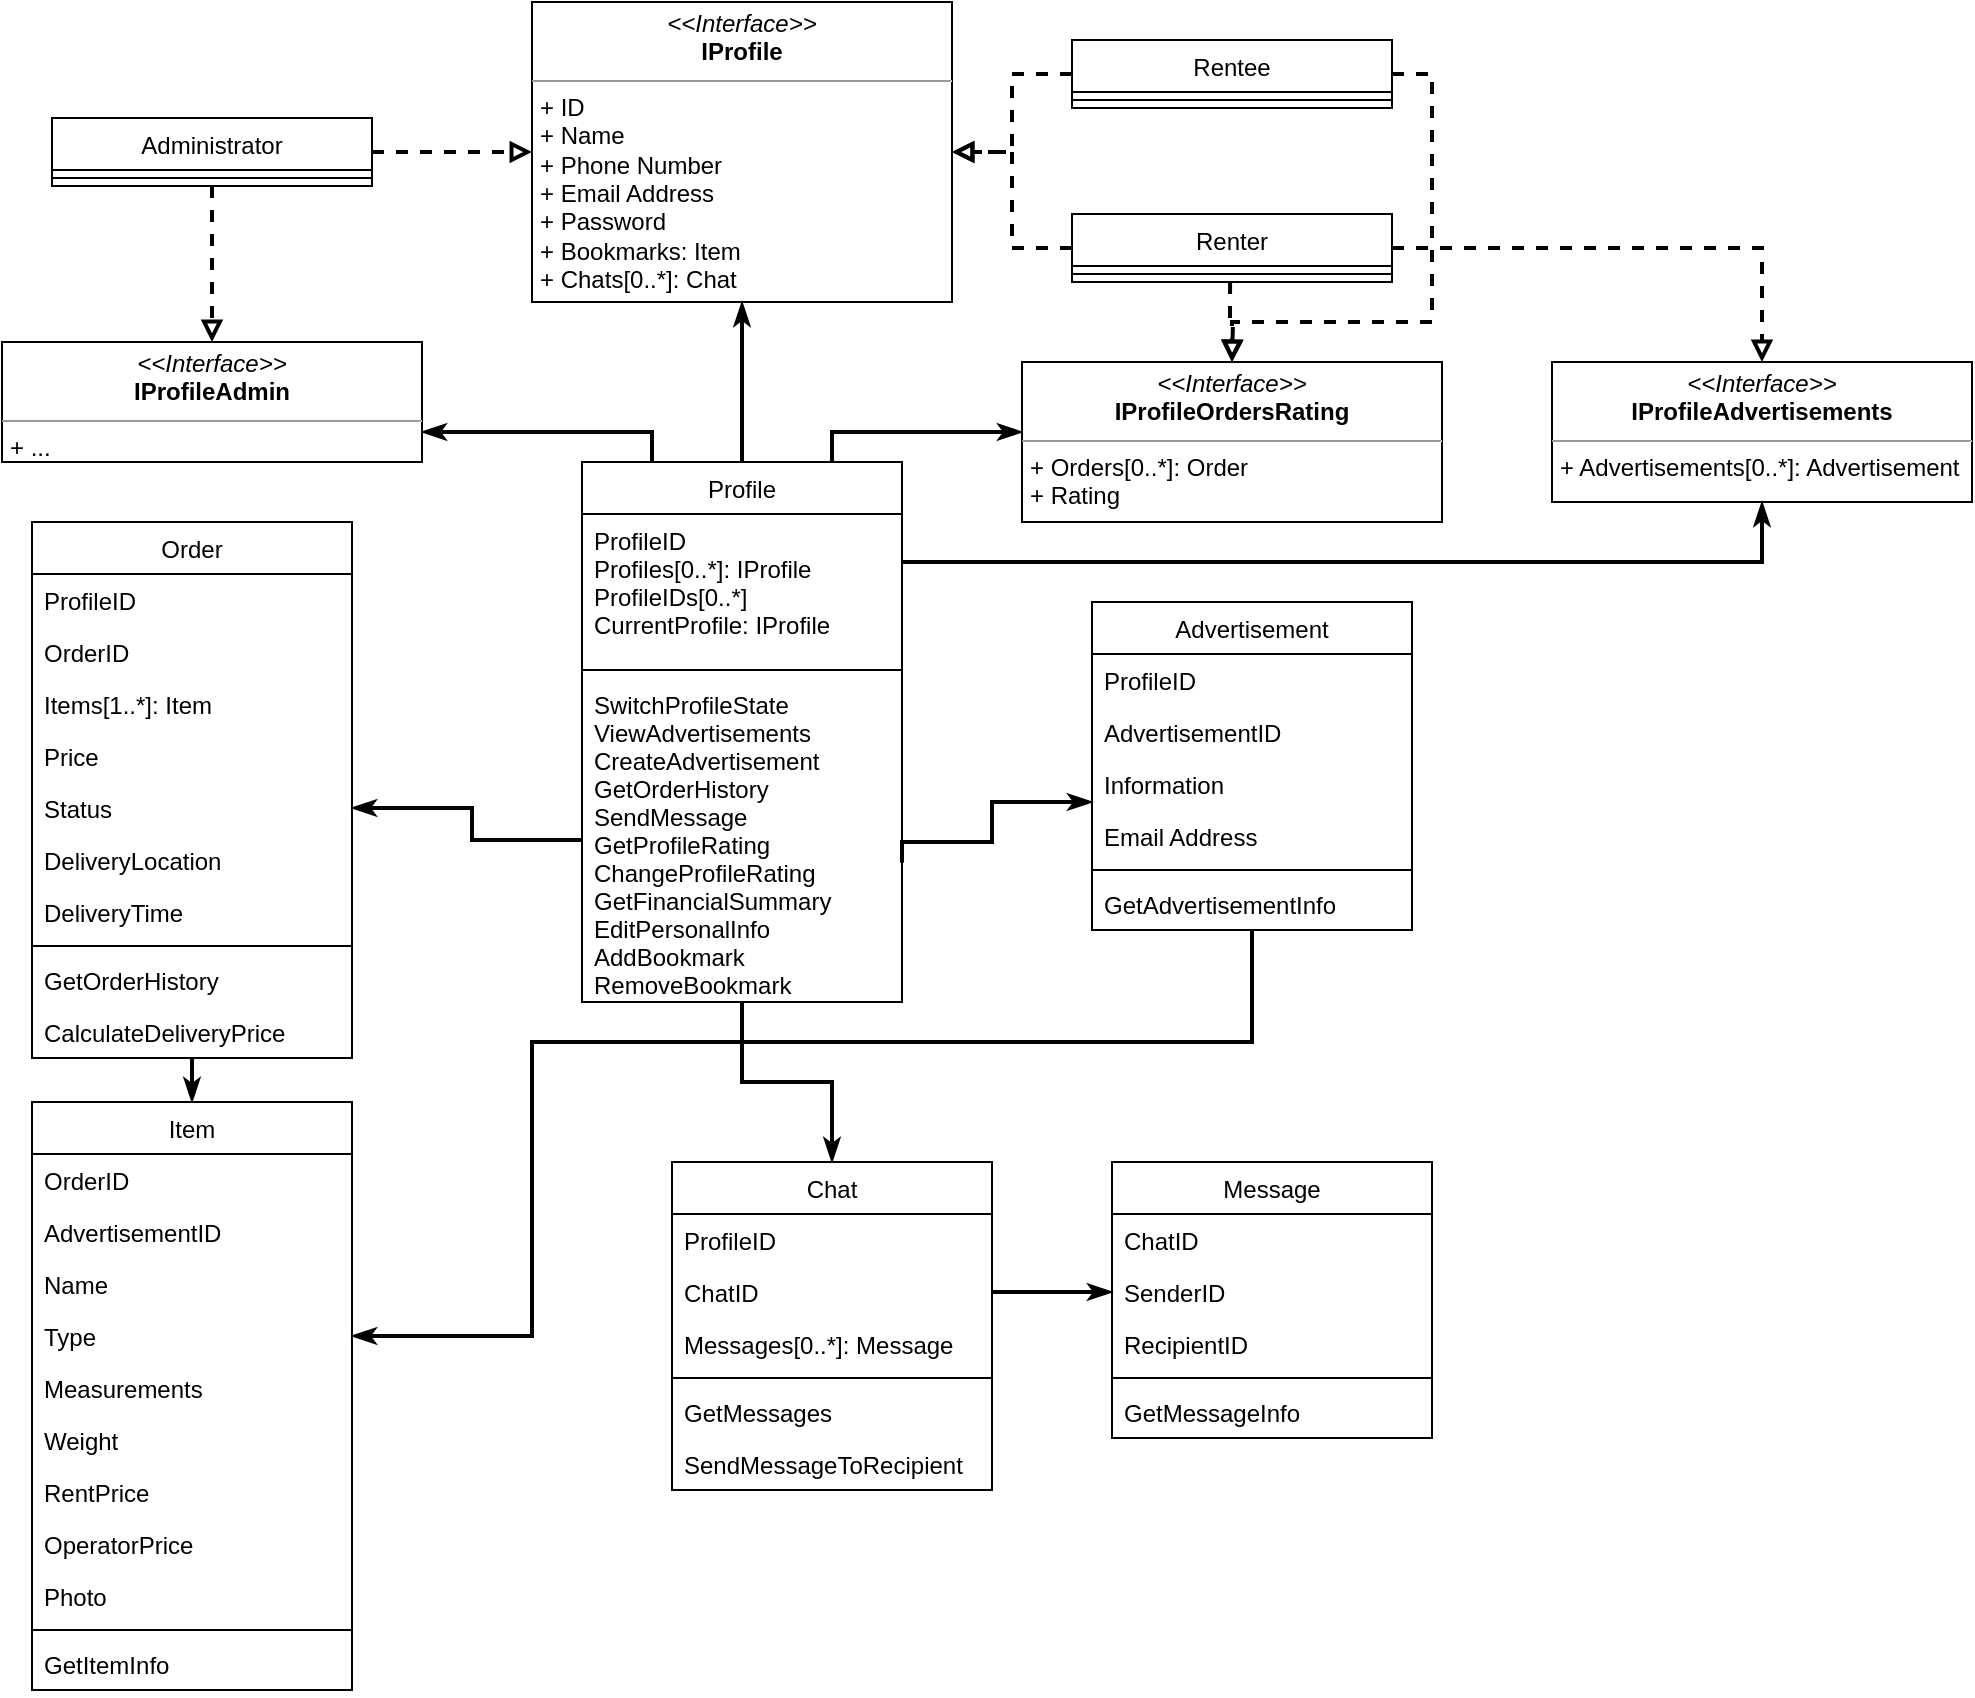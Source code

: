 <mxfile version="14.5.4" type="device"><diagram id="C5RBs43oDa-KdzZeNtuy" name="Page-1"><mxGraphModel dx="1422" dy="794" grid="1" gridSize="10" guides="1" tooltips="1" connect="1" arrows="1" fold="1" page="1" pageScale="1" pageWidth="827" pageHeight="1169" math="0" shadow="0"><root><mxCell id="WIyWlLk6GJQsqaUBKTNV-0"/><mxCell id="WIyWlLk6GJQsqaUBKTNV-1" parent="WIyWlLk6GJQsqaUBKTNV-0"/><mxCell id="zkfFHV4jXpPFQw0GAbJ--0" value="Rentee&#10;" style="swimlane;fontStyle=0;align=center;verticalAlign=top;childLayout=stackLayout;horizontal=1;startSize=26;horizontalStack=0;resizeParent=1;resizeLast=0;collapsible=1;marginBottom=0;rounded=0;shadow=0;strokeWidth=1;" parent="WIyWlLk6GJQsqaUBKTNV-1" vertex="1"><mxGeometry x="580" y="49" width="160" height="34" as="geometry"><mxRectangle x="230" y="140" width="160" height="26" as="alternateBounds"/></mxGeometry></mxCell><mxCell id="zkfFHV4jXpPFQw0GAbJ--4" value="" style="line;html=1;strokeWidth=1;align=left;verticalAlign=middle;spacingTop=-1;spacingLeft=3;spacingRight=3;rotatable=0;labelPosition=right;points=[];portConstraint=eastwest;" parent="zkfFHV4jXpPFQw0GAbJ--0" vertex="1"><mxGeometry y="26" width="160" height="8" as="geometry"/></mxCell><mxCell id="YDNQ46vA5GD8al_0lg8i-0" value="Renter&#10;&#10;" style="swimlane;fontStyle=0;align=center;verticalAlign=top;childLayout=stackLayout;horizontal=1;startSize=26;horizontalStack=0;resizeParent=1;resizeLast=0;collapsible=1;marginBottom=0;rounded=0;shadow=0;strokeWidth=1;" vertex="1" parent="WIyWlLk6GJQsqaUBKTNV-1"><mxGeometry x="580" y="136" width="160" height="34" as="geometry"><mxRectangle x="230" y="140" width="160" height="26" as="alternateBounds"/></mxGeometry></mxCell><mxCell id="YDNQ46vA5GD8al_0lg8i-4" value="" style="line;html=1;strokeWidth=1;align=left;verticalAlign=middle;spacingTop=-1;spacingLeft=3;spacingRight=3;rotatable=0;labelPosition=right;points=[];portConstraint=eastwest;" vertex="1" parent="YDNQ46vA5GD8al_0lg8i-0"><mxGeometry y="26" width="160" height="8" as="geometry"/></mxCell><mxCell id="YDNQ46vA5GD8al_0lg8i-60" style="edgeStyle=orthogonalEdgeStyle;rounded=0;orthogonalLoop=1;jettySize=auto;html=1;endArrow=block;endFill=0;dashed=1;strokeWidth=2;entryX=0;entryY=0.5;entryDx=0;entryDy=0;" edge="1" parent="WIyWlLk6GJQsqaUBKTNV-1" source="YDNQ46vA5GD8al_0lg8i-7" target="YDNQ46vA5GD8al_0lg8i-57"><mxGeometry relative="1" as="geometry"/></mxCell><mxCell id="YDNQ46vA5GD8al_0lg8i-7" value="Administrator" style="swimlane;fontStyle=0;align=center;verticalAlign=top;childLayout=stackLayout;horizontal=1;startSize=26;horizontalStack=0;resizeParent=1;resizeLast=0;collapsible=1;marginBottom=0;rounded=0;shadow=0;strokeWidth=1;" vertex="1" parent="WIyWlLk6GJQsqaUBKTNV-1"><mxGeometry x="70" y="88" width="160" height="34" as="geometry"><mxRectangle x="230" y="140" width="160" height="26" as="alternateBounds"/></mxGeometry></mxCell><mxCell id="YDNQ46vA5GD8al_0lg8i-11" value="" style="line;html=1;strokeWidth=1;align=left;verticalAlign=middle;spacingTop=-1;spacingLeft=3;spacingRight=3;rotatable=0;labelPosition=right;points=[];portConstraint=eastwest;" vertex="1" parent="YDNQ46vA5GD8al_0lg8i-7"><mxGeometry y="26" width="160" height="8" as="geometry"/></mxCell><mxCell id="YDNQ46vA5GD8al_0lg8i-72" style="edgeStyle=orthogonalEdgeStyle;rounded=0;orthogonalLoop=1;jettySize=auto;html=1;entryX=0.5;entryY=0;entryDx=0;entryDy=0;endArrow=classicThin;endFill=1;strokeWidth=2;" edge="1" parent="WIyWlLk6GJQsqaUBKTNV-1" source="YDNQ46vA5GD8al_0lg8i-13" target="YDNQ46vA5GD8al_0lg8i-25"><mxGeometry relative="1" as="geometry"/></mxCell><mxCell id="YDNQ46vA5GD8al_0lg8i-13" value="Order" style="swimlane;fontStyle=0;align=center;verticalAlign=top;childLayout=stackLayout;horizontal=1;startSize=26;horizontalStack=0;resizeParent=1;resizeLast=0;collapsible=1;marginBottom=0;rounded=0;shadow=0;strokeWidth=1;" vertex="1" parent="WIyWlLk6GJQsqaUBKTNV-1"><mxGeometry x="60" y="290" width="160" height="268" as="geometry"><mxRectangle x="230" y="140" width="160" height="26" as="alternateBounds"/></mxGeometry></mxCell><mxCell id="YDNQ46vA5GD8al_0lg8i-14" value="ProfileID" style="text;align=left;verticalAlign=top;spacingLeft=4;spacingRight=4;overflow=hidden;rotatable=0;points=[[0,0.5],[1,0.5]];portConstraint=eastwest;" vertex="1" parent="YDNQ46vA5GD8al_0lg8i-13"><mxGeometry y="26" width="160" height="26" as="geometry"/></mxCell><mxCell id="YDNQ46vA5GD8al_0lg8i-78" value="OrderID" style="text;align=left;verticalAlign=top;spacingLeft=4;spacingRight=4;overflow=hidden;rotatable=0;points=[[0,0.5],[1,0.5]];portConstraint=eastwest;" vertex="1" parent="YDNQ46vA5GD8al_0lg8i-13"><mxGeometry y="52" width="160" height="26" as="geometry"/></mxCell><mxCell id="YDNQ46vA5GD8al_0lg8i-15" value="Items[1..*]: Item" style="text;align=left;verticalAlign=top;spacingLeft=4;spacingRight=4;overflow=hidden;rotatable=0;points=[[0,0.5],[1,0.5]];portConstraint=eastwest;rounded=0;shadow=0;html=0;" vertex="1" parent="YDNQ46vA5GD8al_0lg8i-13"><mxGeometry y="78" width="160" height="26" as="geometry"/></mxCell><mxCell id="YDNQ46vA5GD8al_0lg8i-16" value="Price" style="text;align=left;verticalAlign=top;spacingLeft=4;spacingRight=4;overflow=hidden;rotatable=0;points=[[0,0.5],[1,0.5]];portConstraint=eastwest;rounded=0;shadow=0;html=0;" vertex="1" parent="YDNQ46vA5GD8al_0lg8i-13"><mxGeometry y="104" width="160" height="26" as="geometry"/></mxCell><mxCell id="YDNQ46vA5GD8al_0lg8i-64" value="Status" style="text;align=left;verticalAlign=top;spacingLeft=4;spacingRight=4;overflow=hidden;rotatable=0;points=[[0,0.5],[1,0.5]];portConstraint=eastwest;rounded=0;shadow=0;html=0;" vertex="1" parent="YDNQ46vA5GD8al_0lg8i-13"><mxGeometry y="130" width="160" height="26" as="geometry"/></mxCell><mxCell id="YDNQ46vA5GD8al_0lg8i-65" value="DeliveryLocation" style="text;align=left;verticalAlign=top;spacingLeft=4;spacingRight=4;overflow=hidden;rotatable=0;points=[[0,0.5],[1,0.5]];portConstraint=eastwest;rounded=0;shadow=0;html=0;" vertex="1" parent="YDNQ46vA5GD8al_0lg8i-13"><mxGeometry y="156" width="160" height="26" as="geometry"/></mxCell><mxCell id="YDNQ46vA5GD8al_0lg8i-66" value="DeliveryTime" style="text;align=left;verticalAlign=top;spacingLeft=4;spacingRight=4;overflow=hidden;rotatable=0;points=[[0,0.5],[1,0.5]];portConstraint=eastwest;rounded=0;shadow=0;html=0;" vertex="1" parent="YDNQ46vA5GD8al_0lg8i-13"><mxGeometry y="182" width="160" height="26" as="geometry"/></mxCell><mxCell id="YDNQ46vA5GD8al_0lg8i-17" value="" style="line;html=1;strokeWidth=1;align=left;verticalAlign=middle;spacingTop=-1;spacingLeft=3;spacingRight=3;rotatable=0;labelPosition=right;points=[];portConstraint=eastwest;" vertex="1" parent="YDNQ46vA5GD8al_0lg8i-13"><mxGeometry y="208" width="160" height="8" as="geometry"/></mxCell><mxCell id="YDNQ46vA5GD8al_0lg8i-18" value="GetOrderHistory&#10;" style="text;align=left;verticalAlign=top;spacingLeft=4;spacingRight=4;overflow=hidden;rotatable=0;points=[[0,0.5],[1,0.5]];portConstraint=eastwest;" vertex="1" parent="YDNQ46vA5GD8al_0lg8i-13"><mxGeometry y="216" width="160" height="26" as="geometry"/></mxCell><mxCell id="YDNQ46vA5GD8al_0lg8i-75" value="CalculateDeliveryPrice" style="text;align=left;verticalAlign=top;spacingLeft=4;spacingRight=4;overflow=hidden;rotatable=0;points=[[0,0.5],[1,0.5]];portConstraint=eastwest;" vertex="1" parent="YDNQ46vA5GD8al_0lg8i-13"><mxGeometry y="242" width="160" height="26" as="geometry"/></mxCell><mxCell id="YDNQ46vA5GD8al_0lg8i-63" style="edgeStyle=orthogonalEdgeStyle;rounded=0;orthogonalLoop=1;jettySize=auto;html=1;endArrow=classicThin;endFill=1;strokeWidth=2;entryX=0.5;entryY=1;entryDx=0;entryDy=0;" edge="1" parent="WIyWlLk6GJQsqaUBKTNV-1" source="YDNQ46vA5GD8al_0lg8i-19" target="YDNQ46vA5GD8al_0lg8i-57"><mxGeometry relative="1" as="geometry"><Array as="points"><mxPoint x="415" y="250"/><mxPoint x="415" y="250"/></Array></mxGeometry></mxCell><mxCell id="YDNQ46vA5GD8al_0lg8i-77" style="edgeStyle=orthogonalEdgeStyle;rounded=0;orthogonalLoop=1;jettySize=auto;html=1;entryX=0.5;entryY=0;entryDx=0;entryDy=0;endArrow=classicThin;endFill=1;strokeWidth=2;" edge="1" parent="WIyWlLk6GJQsqaUBKTNV-1" source="YDNQ46vA5GD8al_0lg8i-19" target="YDNQ46vA5GD8al_0lg8i-37"><mxGeometry relative="1" as="geometry"><Array as="points"><mxPoint x="415" y="570"/><mxPoint x="460" y="570"/></Array></mxGeometry></mxCell><mxCell id="YDNQ46vA5GD8al_0lg8i-86" style="edgeStyle=orthogonalEdgeStyle;rounded=0;orthogonalLoop=1;jettySize=auto;html=1;endArrow=classicThin;endFill=1;strokeWidth=2;entryX=1;entryY=0.75;entryDx=0;entryDy=0;" edge="1" parent="WIyWlLk6GJQsqaUBKTNV-1" source="YDNQ46vA5GD8al_0lg8i-19" target="YDNQ46vA5GD8al_0lg8i-84"><mxGeometry relative="1" as="geometry"><mxPoint x="260" y="250" as="targetPoint"/><Array as="points"><mxPoint x="370" y="245"/></Array></mxGeometry></mxCell><mxCell id="YDNQ46vA5GD8al_0lg8i-94" style="edgeStyle=orthogonalEdgeStyle;rounded=0;orthogonalLoop=1;jettySize=auto;html=1;endArrow=classicThin;endFill=1;strokeWidth=2;" edge="1" parent="WIyWlLk6GJQsqaUBKTNV-1" source="YDNQ46vA5GD8al_0lg8i-19" target="YDNQ46vA5GD8al_0lg8i-89"><mxGeometry relative="1" as="geometry"><Array as="points"><mxPoint x="460" y="245"/></Array></mxGeometry></mxCell><mxCell id="YDNQ46vA5GD8al_0lg8i-19" value="Profile" style="swimlane;fontStyle=0;align=center;verticalAlign=top;childLayout=stackLayout;horizontal=1;startSize=26;horizontalStack=0;resizeParent=1;resizeLast=0;collapsible=1;marginBottom=0;rounded=0;shadow=0;strokeWidth=1;" vertex="1" parent="WIyWlLk6GJQsqaUBKTNV-1"><mxGeometry x="335" y="260" width="160" height="270" as="geometry"><mxRectangle x="230" y="140" width="160" height="26" as="alternateBounds"/></mxGeometry></mxCell><mxCell id="YDNQ46vA5GD8al_0lg8i-20" value="ProfileID&#10;Profiles[0..*]: IProfile&#10;ProfileIDs[0..*]&#10;CurrentProfile: IProfile" style="text;align=left;verticalAlign=top;spacingLeft=4;spacingRight=4;overflow=hidden;rotatable=0;points=[[0,0.5],[1,0.5]];portConstraint=eastwest;" vertex="1" parent="YDNQ46vA5GD8al_0lg8i-19"><mxGeometry y="26" width="160" height="74" as="geometry"/></mxCell><mxCell id="YDNQ46vA5GD8al_0lg8i-23" value="" style="line;html=1;strokeWidth=1;align=left;verticalAlign=middle;spacingTop=-1;spacingLeft=3;spacingRight=3;rotatable=0;labelPosition=right;points=[];portConstraint=eastwest;" vertex="1" parent="YDNQ46vA5GD8al_0lg8i-19"><mxGeometry y="100" width="160" height="8" as="geometry"/></mxCell><mxCell id="YDNQ46vA5GD8al_0lg8i-24" value="SwitchProfileState&#10;ViewAdvertisements&#10;CreateAdvertisement&#10;GetOrderHistory&#10;SendMessage&#10;GetProfileRating&#10;ChangeProfileRating&#10;GetFinancialSummary&#10;EditPersonalInfo&#10;AddBookmark&#10;RemoveBookmark" style="text;align=left;verticalAlign=top;spacingLeft=4;spacingRight=4;overflow=hidden;rotatable=0;points=[[0,0.5],[1,0.5]];portConstraint=eastwest;" vertex="1" parent="YDNQ46vA5GD8al_0lg8i-19"><mxGeometry y="108" width="160" height="162" as="geometry"/></mxCell><mxCell id="YDNQ46vA5GD8al_0lg8i-25" value="Item" style="swimlane;fontStyle=0;align=center;verticalAlign=top;childLayout=stackLayout;horizontal=1;startSize=26;horizontalStack=0;resizeParent=1;resizeLast=0;collapsible=1;marginBottom=0;rounded=0;shadow=0;strokeWidth=1;" vertex="1" parent="WIyWlLk6GJQsqaUBKTNV-1"><mxGeometry x="60" y="580" width="160" height="294" as="geometry"><mxRectangle x="230" y="140" width="160" height="26" as="alternateBounds"/></mxGeometry></mxCell><mxCell id="YDNQ46vA5GD8al_0lg8i-26" value="OrderID" style="text;align=left;verticalAlign=top;spacingLeft=4;spacingRight=4;overflow=hidden;rotatable=0;points=[[0,0.5],[1,0.5]];portConstraint=eastwest;" vertex="1" parent="YDNQ46vA5GD8al_0lg8i-25"><mxGeometry y="26" width="160" height="26" as="geometry"/></mxCell><mxCell id="YDNQ46vA5GD8al_0lg8i-80" value="AdvertisementID" style="text;align=left;verticalAlign=top;spacingLeft=4;spacingRight=4;overflow=hidden;rotatable=0;points=[[0,0.5],[1,0.5]];portConstraint=eastwest;" vertex="1" parent="YDNQ46vA5GD8al_0lg8i-25"><mxGeometry y="52" width="160" height="26" as="geometry"/></mxCell><mxCell id="YDNQ46vA5GD8al_0lg8i-71" value="Name" style="text;align=left;verticalAlign=top;spacingLeft=4;spacingRight=4;overflow=hidden;rotatable=0;points=[[0,0.5],[1,0.5]];portConstraint=eastwest;" vertex="1" parent="YDNQ46vA5GD8al_0lg8i-25"><mxGeometry y="78" width="160" height="26" as="geometry"/></mxCell><mxCell id="YDNQ46vA5GD8al_0lg8i-27" value="Type" style="text;align=left;verticalAlign=top;spacingLeft=4;spacingRight=4;overflow=hidden;rotatable=0;points=[[0,0.5],[1,0.5]];portConstraint=eastwest;rounded=0;shadow=0;html=0;" vertex="1" parent="YDNQ46vA5GD8al_0lg8i-25"><mxGeometry y="104" width="160" height="26" as="geometry"/></mxCell><mxCell id="YDNQ46vA5GD8al_0lg8i-73" value="Measurements" style="text;align=left;verticalAlign=top;spacingLeft=4;spacingRight=4;overflow=hidden;rotatable=0;points=[[0,0.5],[1,0.5]];portConstraint=eastwest;rounded=0;shadow=0;html=0;" vertex="1" parent="YDNQ46vA5GD8al_0lg8i-25"><mxGeometry y="130" width="160" height="26" as="geometry"/></mxCell><mxCell id="YDNQ46vA5GD8al_0lg8i-74" value="Weight" style="text;align=left;verticalAlign=top;spacingLeft=4;spacingRight=4;overflow=hidden;rotatable=0;points=[[0,0.5],[1,0.5]];portConstraint=eastwest;rounded=0;shadow=0;html=0;" vertex="1" parent="YDNQ46vA5GD8al_0lg8i-25"><mxGeometry y="156" width="160" height="26" as="geometry"/></mxCell><mxCell id="YDNQ46vA5GD8al_0lg8i-28" value="RentPrice" style="text;align=left;verticalAlign=top;spacingLeft=4;spacingRight=4;overflow=hidden;rotatable=0;points=[[0,0.5],[1,0.5]];portConstraint=eastwest;rounded=0;shadow=0;html=0;" vertex="1" parent="YDNQ46vA5GD8al_0lg8i-25"><mxGeometry y="182" width="160" height="26" as="geometry"/></mxCell><mxCell id="YDNQ46vA5GD8al_0lg8i-69" value="OperatorPrice" style="text;align=left;verticalAlign=top;spacingLeft=4;spacingRight=4;overflow=hidden;rotatable=0;points=[[0,0.5],[1,0.5]];portConstraint=eastwest;rounded=0;shadow=0;html=0;" vertex="1" parent="YDNQ46vA5GD8al_0lg8i-25"><mxGeometry y="208" width="160" height="26" as="geometry"/></mxCell><mxCell id="YDNQ46vA5GD8al_0lg8i-70" value="Photo&#10;" style="text;align=left;verticalAlign=top;spacingLeft=4;spacingRight=4;overflow=hidden;rotatable=0;points=[[0,0.5],[1,0.5]];portConstraint=eastwest;rounded=0;shadow=0;html=0;" vertex="1" parent="YDNQ46vA5GD8al_0lg8i-25"><mxGeometry y="234" width="160" height="26" as="geometry"/></mxCell><mxCell id="YDNQ46vA5GD8al_0lg8i-29" value="" style="line;html=1;strokeWidth=1;align=left;verticalAlign=middle;spacingTop=-1;spacingLeft=3;spacingRight=3;rotatable=0;labelPosition=right;points=[];portConstraint=eastwest;" vertex="1" parent="YDNQ46vA5GD8al_0lg8i-25"><mxGeometry y="260" width="160" height="8" as="geometry"/></mxCell><mxCell id="YDNQ46vA5GD8al_0lg8i-30" value="GetItemInfo" style="text;align=left;verticalAlign=top;spacingLeft=4;spacingRight=4;overflow=hidden;rotatable=0;points=[[0,0.5],[1,0.5]];portConstraint=eastwest;" vertex="1" parent="YDNQ46vA5GD8al_0lg8i-25"><mxGeometry y="268" width="160" height="26" as="geometry"/></mxCell><mxCell id="YDNQ46vA5GD8al_0lg8i-82" style="edgeStyle=orthogonalEdgeStyle;rounded=0;orthogonalLoop=1;jettySize=auto;html=1;entryX=1;entryY=0.5;entryDx=0;entryDy=0;endArrow=classicThin;endFill=1;strokeWidth=2;" edge="1" parent="WIyWlLk6GJQsqaUBKTNV-1" source="YDNQ46vA5GD8al_0lg8i-31" target="YDNQ46vA5GD8al_0lg8i-27"><mxGeometry relative="1" as="geometry"><Array as="points"><mxPoint x="670" y="550"/><mxPoint x="310" y="550"/><mxPoint x="310" y="697"/></Array></mxGeometry></mxCell><mxCell id="YDNQ46vA5GD8al_0lg8i-31" value="Advertisement" style="swimlane;fontStyle=0;align=center;verticalAlign=top;childLayout=stackLayout;horizontal=1;startSize=26;horizontalStack=0;resizeParent=1;resizeLast=0;collapsible=1;marginBottom=0;rounded=0;shadow=0;strokeWidth=1;" vertex="1" parent="WIyWlLk6GJQsqaUBKTNV-1"><mxGeometry x="590" y="330" width="160" height="164" as="geometry"><mxRectangle x="230" y="140" width="160" height="26" as="alternateBounds"/></mxGeometry></mxCell><mxCell id="YDNQ46vA5GD8al_0lg8i-32" value="ProfileID" style="text;align=left;verticalAlign=top;spacingLeft=4;spacingRight=4;overflow=hidden;rotatable=0;points=[[0,0.5],[1,0.5]];portConstraint=eastwest;" vertex="1" parent="YDNQ46vA5GD8al_0lg8i-31"><mxGeometry y="26" width="160" height="26" as="geometry"/></mxCell><mxCell id="YDNQ46vA5GD8al_0lg8i-81" value="AdvertisementID" style="text;align=left;verticalAlign=top;spacingLeft=4;spacingRight=4;overflow=hidden;rotatable=0;points=[[0,0.5],[1,0.5]];portConstraint=eastwest;" vertex="1" parent="YDNQ46vA5GD8al_0lg8i-31"><mxGeometry y="52" width="160" height="26" as="geometry"/></mxCell><mxCell id="YDNQ46vA5GD8al_0lg8i-33" value="Information&#10;" style="text;align=left;verticalAlign=top;spacingLeft=4;spacingRight=4;overflow=hidden;rotatable=0;points=[[0,0.5],[1,0.5]];portConstraint=eastwest;rounded=0;shadow=0;html=0;" vertex="1" parent="YDNQ46vA5GD8al_0lg8i-31"><mxGeometry y="78" width="160" height="26" as="geometry"/></mxCell><mxCell id="YDNQ46vA5GD8al_0lg8i-34" value="Email Address" style="text;align=left;verticalAlign=top;spacingLeft=4;spacingRight=4;overflow=hidden;rotatable=0;points=[[0,0.5],[1,0.5]];portConstraint=eastwest;rounded=0;shadow=0;html=0;" vertex="1" parent="YDNQ46vA5GD8al_0lg8i-31"><mxGeometry y="104" width="160" height="26" as="geometry"/></mxCell><mxCell id="YDNQ46vA5GD8al_0lg8i-35" value="" style="line;html=1;strokeWidth=1;align=left;verticalAlign=middle;spacingTop=-1;spacingLeft=3;spacingRight=3;rotatable=0;labelPosition=right;points=[];portConstraint=eastwest;" vertex="1" parent="YDNQ46vA5GD8al_0lg8i-31"><mxGeometry y="130" width="160" height="8" as="geometry"/></mxCell><mxCell id="YDNQ46vA5GD8al_0lg8i-36" value="GetAdvertisementInfo" style="text;align=left;verticalAlign=top;spacingLeft=4;spacingRight=4;overflow=hidden;rotatable=0;points=[[0,0.5],[1,0.5]];portConstraint=eastwest;" vertex="1" parent="YDNQ46vA5GD8al_0lg8i-31"><mxGeometry y="138" width="160" height="26" as="geometry"/></mxCell><mxCell id="YDNQ46vA5GD8al_0lg8i-37" value="Chat" style="swimlane;fontStyle=0;align=center;verticalAlign=top;childLayout=stackLayout;horizontal=1;startSize=26;horizontalStack=0;resizeParent=1;resizeLast=0;collapsible=1;marginBottom=0;rounded=0;shadow=0;strokeWidth=1;" vertex="1" parent="WIyWlLk6GJQsqaUBKTNV-1"><mxGeometry x="380" y="610" width="160" height="164" as="geometry"><mxRectangle x="230" y="140" width="160" height="26" as="alternateBounds"/></mxGeometry></mxCell><mxCell id="YDNQ46vA5GD8al_0lg8i-38" value="ProfileID" style="text;align=left;verticalAlign=top;spacingLeft=4;spacingRight=4;overflow=hidden;rotatable=0;points=[[0,0.5],[1,0.5]];portConstraint=eastwest;" vertex="1" parent="YDNQ46vA5GD8al_0lg8i-37"><mxGeometry y="26" width="160" height="26" as="geometry"/></mxCell><mxCell id="YDNQ46vA5GD8al_0lg8i-39" value="ChatID" style="text;align=left;verticalAlign=top;spacingLeft=4;spacingRight=4;overflow=hidden;rotatable=0;points=[[0,0.5],[1,0.5]];portConstraint=eastwest;rounded=0;shadow=0;html=0;" vertex="1" parent="YDNQ46vA5GD8al_0lg8i-37"><mxGeometry y="52" width="160" height="26" as="geometry"/></mxCell><mxCell id="YDNQ46vA5GD8al_0lg8i-40" value="Messages[0..*]: Message" style="text;align=left;verticalAlign=top;spacingLeft=4;spacingRight=4;overflow=hidden;rotatable=0;points=[[0,0.5],[1,0.5]];portConstraint=eastwest;rounded=0;shadow=0;html=0;" vertex="1" parent="YDNQ46vA5GD8al_0lg8i-37"><mxGeometry y="78" width="160" height="26" as="geometry"/></mxCell><mxCell id="YDNQ46vA5GD8al_0lg8i-41" value="" style="line;html=1;strokeWidth=1;align=left;verticalAlign=middle;spacingTop=-1;spacingLeft=3;spacingRight=3;rotatable=0;labelPosition=right;points=[];portConstraint=eastwest;" vertex="1" parent="YDNQ46vA5GD8al_0lg8i-37"><mxGeometry y="104" width="160" height="8" as="geometry"/></mxCell><mxCell id="YDNQ46vA5GD8al_0lg8i-42" value="GetMessages&#10;" style="text;align=left;verticalAlign=top;spacingLeft=4;spacingRight=4;overflow=hidden;rotatable=0;points=[[0,0.5],[1,0.5]];portConstraint=eastwest;" vertex="1" parent="YDNQ46vA5GD8al_0lg8i-37"><mxGeometry y="112" width="160" height="26" as="geometry"/></mxCell><mxCell id="YDNQ46vA5GD8al_0lg8i-76" value="SendMessageToRecipient" style="text;align=left;verticalAlign=top;spacingLeft=4;spacingRight=4;overflow=hidden;rotatable=0;points=[[0,0.5],[1,0.5]];portConstraint=eastwest;" vertex="1" parent="YDNQ46vA5GD8al_0lg8i-37"><mxGeometry y="138" width="160" height="26" as="geometry"/></mxCell><mxCell id="YDNQ46vA5GD8al_0lg8i-43" value="Message" style="swimlane;fontStyle=0;align=center;verticalAlign=top;childLayout=stackLayout;horizontal=1;startSize=26;horizontalStack=0;resizeParent=1;resizeLast=0;collapsible=1;marginBottom=0;rounded=0;shadow=0;strokeWidth=1;" vertex="1" parent="WIyWlLk6GJQsqaUBKTNV-1"><mxGeometry x="600" y="610" width="160" height="138" as="geometry"><mxRectangle x="230" y="140" width="160" height="26" as="alternateBounds"/></mxGeometry></mxCell><mxCell id="YDNQ46vA5GD8al_0lg8i-44" value="ChatID" style="text;align=left;verticalAlign=top;spacingLeft=4;spacingRight=4;overflow=hidden;rotatable=0;points=[[0,0.5],[1,0.5]];portConstraint=eastwest;" vertex="1" parent="YDNQ46vA5GD8al_0lg8i-43"><mxGeometry y="26" width="160" height="26" as="geometry"/></mxCell><mxCell id="YDNQ46vA5GD8al_0lg8i-45" value="SenderID" style="text;align=left;verticalAlign=top;spacingLeft=4;spacingRight=4;overflow=hidden;rotatable=0;points=[[0,0.5],[1,0.5]];portConstraint=eastwest;rounded=0;shadow=0;html=0;" vertex="1" parent="YDNQ46vA5GD8al_0lg8i-43"><mxGeometry y="52" width="160" height="26" as="geometry"/></mxCell><mxCell id="YDNQ46vA5GD8al_0lg8i-46" value="RecipientID" style="text;align=left;verticalAlign=top;spacingLeft=4;spacingRight=4;overflow=hidden;rotatable=0;points=[[0,0.5],[1,0.5]];portConstraint=eastwest;rounded=0;shadow=0;html=0;" vertex="1" parent="YDNQ46vA5GD8al_0lg8i-43"><mxGeometry y="78" width="160" height="26" as="geometry"/></mxCell><mxCell id="YDNQ46vA5GD8al_0lg8i-47" value="" style="line;html=1;strokeWidth=1;align=left;verticalAlign=middle;spacingTop=-1;spacingLeft=3;spacingRight=3;rotatable=0;labelPosition=right;points=[];portConstraint=eastwest;" vertex="1" parent="YDNQ46vA5GD8al_0lg8i-43"><mxGeometry y="104" width="160" height="8" as="geometry"/></mxCell><mxCell id="YDNQ46vA5GD8al_0lg8i-48" value="GetMessageInfo" style="text;align=left;verticalAlign=top;spacingLeft=4;spacingRight=4;overflow=hidden;rotatable=0;points=[[0,0.5],[1,0.5]];portConstraint=eastwest;" vertex="1" parent="YDNQ46vA5GD8al_0lg8i-43"><mxGeometry y="112" width="160" height="26" as="geometry"/></mxCell><mxCell id="YDNQ46vA5GD8al_0lg8i-57" value="&lt;p style=&quot;margin: 0px ; margin-top: 4px ; text-align: center&quot;&gt;&lt;i&gt;&amp;lt;&amp;lt;Interface&amp;gt;&amp;gt;&lt;/i&gt;&lt;br&gt;&lt;b&gt;IProfile&lt;/b&gt;&lt;/p&gt;&lt;hr size=&quot;1&quot;&gt;&lt;p style=&quot;margin: 0px ; margin-left: 4px&quot;&gt;+ ID&lt;/p&gt;&lt;p style=&quot;margin: 0px ; margin-left: 4px&quot;&gt;+ Name&lt;/p&gt;&lt;p style=&quot;margin: 0px ; margin-left: 4px&quot;&gt;+ Phone Number&lt;/p&gt;&lt;p style=&quot;margin: 0px ; margin-left: 4px&quot;&gt;+ Email Address&lt;/p&gt;&lt;p style=&quot;margin: 0px ; margin-left: 4px&quot;&gt;+ Password&lt;/p&gt;&lt;p style=&quot;margin: 0px ; margin-left: 4px&quot;&gt;+ Bookmarks: Item&lt;/p&gt;&lt;p style=&quot;margin: 0px ; margin-left: 4px&quot;&gt;+ Chats[0..*]: Chat&lt;/p&gt;" style="verticalAlign=top;align=left;overflow=fill;fontSize=12;fontFamily=Helvetica;html=1;" vertex="1" parent="WIyWlLk6GJQsqaUBKTNV-1"><mxGeometry x="310" y="30" width="210" height="150" as="geometry"/></mxCell><mxCell id="YDNQ46vA5GD8al_0lg8i-61" style="edgeStyle=orthogonalEdgeStyle;rounded=0;orthogonalLoop=1;jettySize=auto;html=1;endArrow=block;endFill=0;dashed=1;strokeWidth=2;exitX=0;exitY=0.5;exitDx=0;exitDy=0;" edge="1" parent="WIyWlLk6GJQsqaUBKTNV-1" source="zkfFHV4jXpPFQw0GAbJ--0" target="YDNQ46vA5GD8al_0lg8i-57"><mxGeometry relative="1" as="geometry"><mxPoint x="400" y="190" as="sourcePoint"/><mxPoint x="459" y="70" as="targetPoint"/></mxGeometry></mxCell><mxCell id="YDNQ46vA5GD8al_0lg8i-62" style="edgeStyle=orthogonalEdgeStyle;rounded=0;orthogonalLoop=1;jettySize=auto;html=1;endArrow=block;endFill=0;dashed=1;strokeWidth=2;entryX=1;entryY=0.5;entryDx=0;entryDy=0;exitX=0;exitY=0.5;exitDx=0;exitDy=0;" edge="1" parent="WIyWlLk6GJQsqaUBKTNV-1" source="YDNQ46vA5GD8al_0lg8i-0" target="YDNQ46vA5GD8al_0lg8i-57"><mxGeometry relative="1" as="geometry"><mxPoint x="580" y="175" as="sourcePoint"/><mxPoint x="600" y="38" as="targetPoint"/></mxGeometry></mxCell><mxCell id="YDNQ46vA5GD8al_0lg8i-67" style="edgeStyle=orthogonalEdgeStyle;rounded=0;orthogonalLoop=1;jettySize=auto;html=1;endArrow=classicThin;endFill=1;strokeWidth=2;entryX=1;entryY=0.5;entryDx=0;entryDy=0;" edge="1" parent="WIyWlLk6GJQsqaUBKTNV-1" target="YDNQ46vA5GD8al_0lg8i-64"><mxGeometry relative="1" as="geometry"><mxPoint x="335" y="449" as="sourcePoint"/><mxPoint x="320" y="170" as="targetPoint"/><Array as="points"><mxPoint x="280" y="449"/><mxPoint x="280" y="433"/></Array></mxGeometry></mxCell><mxCell id="YDNQ46vA5GD8al_0lg8i-68" style="edgeStyle=orthogonalEdgeStyle;rounded=0;orthogonalLoop=1;jettySize=auto;html=1;endArrow=classicThin;endFill=1;strokeWidth=2;exitX=1;exitY=0.57;exitDx=0;exitDy=0;exitPerimeter=0;" edge="1" parent="WIyWlLk6GJQsqaUBKTNV-1" source="YDNQ46vA5GD8al_0lg8i-24"><mxGeometry relative="1" as="geometry"><mxPoint x="500" y="450" as="sourcePoint"/><mxPoint x="590" y="430" as="targetPoint"/><Array as="points"><mxPoint x="495" y="450"/><mxPoint x="540" y="450"/><mxPoint x="540" y="430"/></Array></mxGeometry></mxCell><mxCell id="YDNQ46vA5GD8al_0lg8i-79" style="edgeStyle=orthogonalEdgeStyle;rounded=0;orthogonalLoop=1;jettySize=auto;html=1;entryX=0;entryY=0.5;entryDx=0;entryDy=0;endArrow=classicThin;endFill=1;strokeWidth=2;" edge="1" parent="WIyWlLk6GJQsqaUBKTNV-1" source="YDNQ46vA5GD8al_0lg8i-39" target="YDNQ46vA5GD8al_0lg8i-45"><mxGeometry relative="1" as="geometry"/></mxCell><mxCell id="YDNQ46vA5GD8al_0lg8i-84" value="&lt;p style=&quot;margin: 0px ; margin-top: 4px ; text-align: center&quot;&gt;&lt;i&gt;&amp;lt;&amp;lt;Interface&amp;gt;&amp;gt;&lt;/i&gt;&lt;br&gt;&lt;b&gt;IProfile&lt;/b&gt;&lt;b&gt;Admin&lt;/b&gt;&lt;/p&gt;&lt;hr size=&quot;1&quot;&gt;&lt;p style=&quot;margin: 0px ; margin-left: 4px&quot;&gt;+ ...&lt;/p&gt;" style="verticalAlign=top;align=left;overflow=fill;fontSize=12;fontFamily=Helvetica;html=1;" vertex="1" parent="WIyWlLk6GJQsqaUBKTNV-1"><mxGeometry x="45" y="200" width="210" height="60" as="geometry"/></mxCell><mxCell id="YDNQ46vA5GD8al_0lg8i-85" style="edgeStyle=orthogonalEdgeStyle;rounded=0;orthogonalLoop=1;jettySize=auto;html=1;endArrow=block;endFill=0;dashed=1;strokeWidth=2;entryX=0.5;entryY=0;entryDx=0;entryDy=0;exitX=0.5;exitY=1;exitDx=0;exitDy=0;" edge="1" parent="WIyWlLk6GJQsqaUBKTNV-1" source="YDNQ46vA5GD8al_0lg8i-7" target="YDNQ46vA5GD8al_0lg8i-84"><mxGeometry relative="1" as="geometry"><mxPoint x="240" y="130" as="sourcePoint"/><mxPoint x="320" y="130" as="targetPoint"/></mxGeometry></mxCell><mxCell id="YDNQ46vA5GD8al_0lg8i-88" value="&lt;p style=&quot;margin: 0px ; margin-top: 4px ; text-align: center&quot;&gt;&lt;i&gt;&amp;lt;&amp;lt;Interface&amp;gt;&amp;gt;&lt;/i&gt;&lt;br&gt;&lt;b&gt;IProfileAdvertisements&lt;/b&gt;&lt;/p&gt;&lt;hr size=&quot;1&quot;&gt;&lt;p style=&quot;margin: 0px ; margin-left: 4px&quot;&gt;+ Advertisements[0..*]: Advertisement&lt;br&gt;&lt;/p&gt;" style="verticalAlign=top;align=left;overflow=fill;fontSize=12;fontFamily=Helvetica;html=1;" vertex="1" parent="WIyWlLk6GJQsqaUBKTNV-1"><mxGeometry x="820" y="210" width="210" height="70" as="geometry"/></mxCell><mxCell id="YDNQ46vA5GD8al_0lg8i-89" value="&lt;p style=&quot;margin: 0px ; margin-top: 4px ; text-align: center&quot;&gt;&lt;i&gt;&amp;lt;&amp;lt;Interface&amp;gt;&amp;gt;&lt;/i&gt;&lt;br&gt;&lt;b&gt;IProfileOrdersRating&lt;/b&gt;&lt;/p&gt;&lt;hr size=&quot;1&quot;&gt;&lt;p style=&quot;margin: 0px ; margin-left: 4px&quot;&gt;+ Orders[0..*]: Order&lt;/p&gt;&lt;p style=&quot;margin: 0px ; margin-left: 4px&quot;&gt;+ Rating&lt;br&gt;&lt;/p&gt;" style="verticalAlign=top;align=left;overflow=fill;fontSize=12;fontFamily=Helvetica;html=1;" vertex="1" parent="WIyWlLk6GJQsqaUBKTNV-1"><mxGeometry x="555" y="210" width="210" height="80" as="geometry"/></mxCell><mxCell id="YDNQ46vA5GD8al_0lg8i-90" style="edgeStyle=orthogonalEdgeStyle;rounded=0;orthogonalLoop=1;jettySize=auto;html=1;exitX=0.5;exitY=1;exitDx=0;exitDy=0;endArrow=classicThin;endFill=1;strokeWidth=2;" edge="1" parent="WIyWlLk6GJQsqaUBKTNV-1" source="YDNQ46vA5GD8al_0lg8i-88" target="YDNQ46vA5GD8al_0lg8i-88"><mxGeometry relative="1" as="geometry"/></mxCell><mxCell id="YDNQ46vA5GD8al_0lg8i-91" style="edgeStyle=orthogonalEdgeStyle;rounded=0;orthogonalLoop=1;jettySize=auto;html=1;endArrow=block;endFill=0;dashed=1;strokeWidth=2;entryX=0.5;entryY=0;entryDx=0;entryDy=0;exitX=1;exitY=0.5;exitDx=0;exitDy=0;" edge="1" parent="WIyWlLk6GJQsqaUBKTNV-1" source="YDNQ46vA5GD8al_0lg8i-0" target="YDNQ46vA5GD8al_0lg8i-88"><mxGeometry relative="1" as="geometry"><mxPoint x="950" y="188" as="sourcePoint"/><mxPoint x="890" y="150" as="targetPoint"/></mxGeometry></mxCell><mxCell id="YDNQ46vA5GD8al_0lg8i-92" style="edgeStyle=orthogonalEdgeStyle;rounded=0;orthogonalLoop=1;jettySize=auto;html=1;endArrow=block;endFill=0;dashed=1;strokeWidth=2;entryX=0.5;entryY=0;entryDx=0;entryDy=0;" edge="1" parent="WIyWlLk6GJQsqaUBKTNV-1" target="YDNQ46vA5GD8al_0lg8i-89"><mxGeometry relative="1" as="geometry"><mxPoint x="740" y="66" as="sourcePoint"/><mxPoint x="820" y="60" as="targetPoint"/><Array as="points"><mxPoint x="760" y="66"/><mxPoint x="760" y="190"/><mxPoint x="660" y="190"/></Array></mxGeometry></mxCell><mxCell id="YDNQ46vA5GD8al_0lg8i-93" style="edgeStyle=orthogonalEdgeStyle;rounded=0;orthogonalLoop=1;jettySize=auto;html=1;endArrow=block;endFill=0;dashed=1;strokeWidth=2;exitX=0.494;exitY=1;exitDx=0;exitDy=0;exitPerimeter=0;" edge="1" parent="WIyWlLk6GJQsqaUBKTNV-1" source="YDNQ46vA5GD8al_0lg8i-4"><mxGeometry relative="1" as="geometry"><mxPoint x="610" y="183" as="sourcePoint"/><mxPoint x="660" y="210" as="targetPoint"/></mxGeometry></mxCell><mxCell id="YDNQ46vA5GD8al_0lg8i-95" style="edgeStyle=orthogonalEdgeStyle;rounded=0;orthogonalLoop=1;jettySize=auto;html=1;endArrow=classicThin;endFill=1;strokeWidth=2;" edge="1" parent="WIyWlLk6GJQsqaUBKTNV-1" source="YDNQ46vA5GD8al_0lg8i-20" target="YDNQ46vA5GD8al_0lg8i-88"><mxGeometry relative="1" as="geometry"><Array as="points"><mxPoint x="925" y="310"/></Array></mxGeometry></mxCell></root></mxGraphModel></diagram></mxfile>